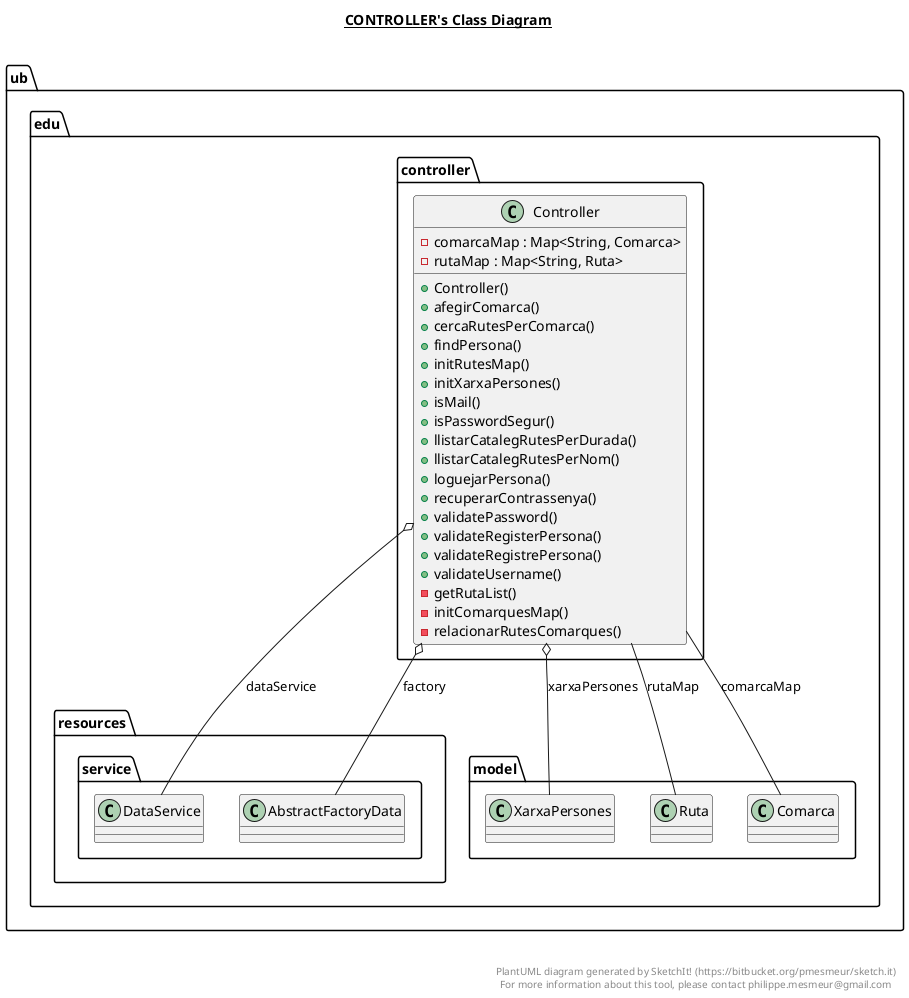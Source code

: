 @startuml

title __CONTROLLER's Class Diagram__\n

  namespace ub.edu.controller {
    class ub.edu.controller.Controller {
        - comarcaMap : Map<String, Comarca>
        - rutaMap : Map<String, Ruta>
        + Controller()
        + afegirComarca()
        + cercaRutesPerComarca()
        + findPersona()
        + initRutesMap()
        + initXarxaPersones()
        + isMail()
        + isPasswordSegur()
        + llistarCatalegRutesPerDurada()
        + llistarCatalegRutesPerNom()
        + loguejarPersona()
        + recuperarContrassenya()
        + validatePassword()
        + validateRegisterPersona()
        + validateRegistrePersona()
        + validateUsername()
        - getRutaList()
        - initComarquesMap()
        - relacionarRutesComarques()
    }
  }
  

  ub.edu.controller.Controller o-- ub.edu.resources.service.DataService : dataService
  ub.edu.controller.Controller o-- ub.edu.resources.service.AbstractFactoryData : factory
  ub.edu.controller.Controller o-- ub.edu.model.XarxaPersones : xarxaPersones
ub.edu.controller.Controller -- ub.edu.model.Ruta : rutaMap
ub.edu.controller.Controller -- ub.edu.model.Comarca : comarcaMap

right footer


PlantUML diagram generated by SketchIt! (https://bitbucket.org/pmesmeur/sketch.it)
For more information about this tool, please contact philippe.mesmeur@gmail.com
endfooter

@enduml
